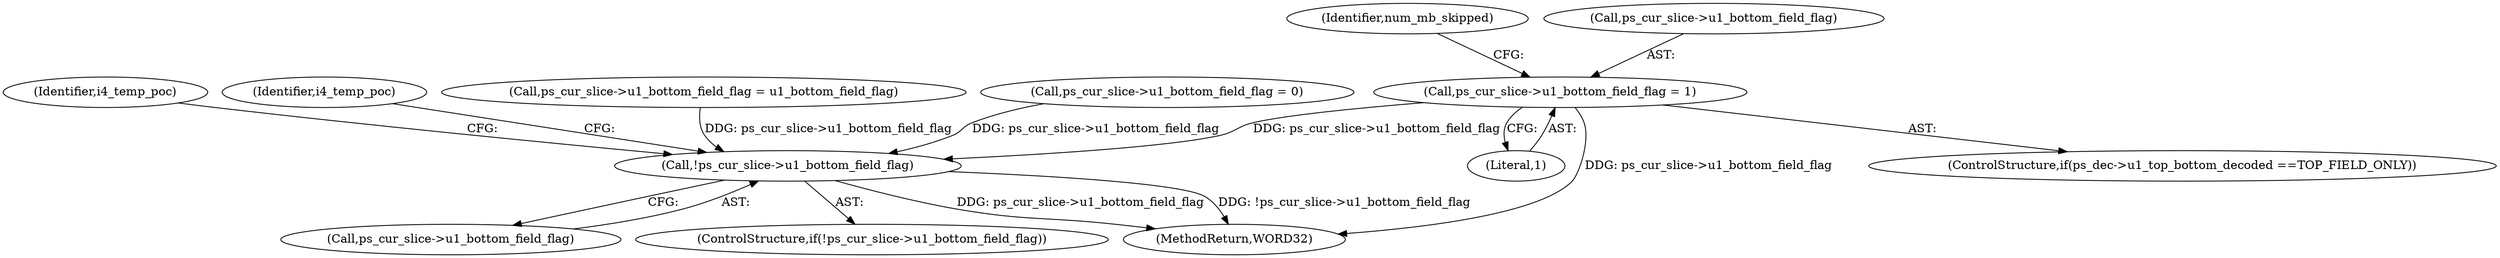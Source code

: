 digraph "0_Android_494561291a503840f385fbcd11d9bc5f4dc502b8_2@pointer" {
"1000828" [label="(Call,ps_cur_slice->u1_bottom_field_flag = 1)"];
"1001281" [label="(Call,!ps_cur_slice->u1_bottom_field_flag)"];
"1001294" [label="(Identifier,i4_temp_poc)"];
"1000828" [label="(Call,ps_cur_slice->u1_bottom_field_flag = 1)"];
"1000840" [label="(Identifier,num_mb_skipped)"];
"1000832" [label="(Literal,1)"];
"1001286" [label="(Identifier,i4_temp_poc)"];
"1000900" [label="(Call,ps_cur_slice->u1_bottom_field_flag = u1_bottom_field_flag)"];
"1001282" [label="(Call,ps_cur_slice->u1_bottom_field_flag)"];
"1000834" [label="(Call,ps_cur_slice->u1_bottom_field_flag = 0)"];
"1000829" [label="(Call,ps_cur_slice->u1_bottom_field_flag)"];
"1001280" [label="(ControlStructure,if(!ps_cur_slice->u1_bottom_field_flag))"];
"1001281" [label="(Call,!ps_cur_slice->u1_bottom_field_flag)"];
"1002544" [label="(MethodReturn,WORD32)"];
"1000822" [label="(ControlStructure,if(ps_dec->u1_top_bottom_decoded ==TOP_FIELD_ONLY))"];
"1000828" -> "1000822"  [label="AST: "];
"1000828" -> "1000832"  [label="CFG: "];
"1000829" -> "1000828"  [label="AST: "];
"1000832" -> "1000828"  [label="AST: "];
"1000840" -> "1000828"  [label="CFG: "];
"1000828" -> "1002544"  [label="DDG: ps_cur_slice->u1_bottom_field_flag"];
"1000828" -> "1001281"  [label="DDG: ps_cur_slice->u1_bottom_field_flag"];
"1001281" -> "1001280"  [label="AST: "];
"1001281" -> "1001282"  [label="CFG: "];
"1001282" -> "1001281"  [label="AST: "];
"1001286" -> "1001281"  [label="CFG: "];
"1001294" -> "1001281"  [label="CFG: "];
"1001281" -> "1002544"  [label="DDG: ps_cur_slice->u1_bottom_field_flag"];
"1001281" -> "1002544"  [label="DDG: !ps_cur_slice->u1_bottom_field_flag"];
"1000834" -> "1001281"  [label="DDG: ps_cur_slice->u1_bottom_field_flag"];
"1000900" -> "1001281"  [label="DDG: ps_cur_slice->u1_bottom_field_flag"];
}
